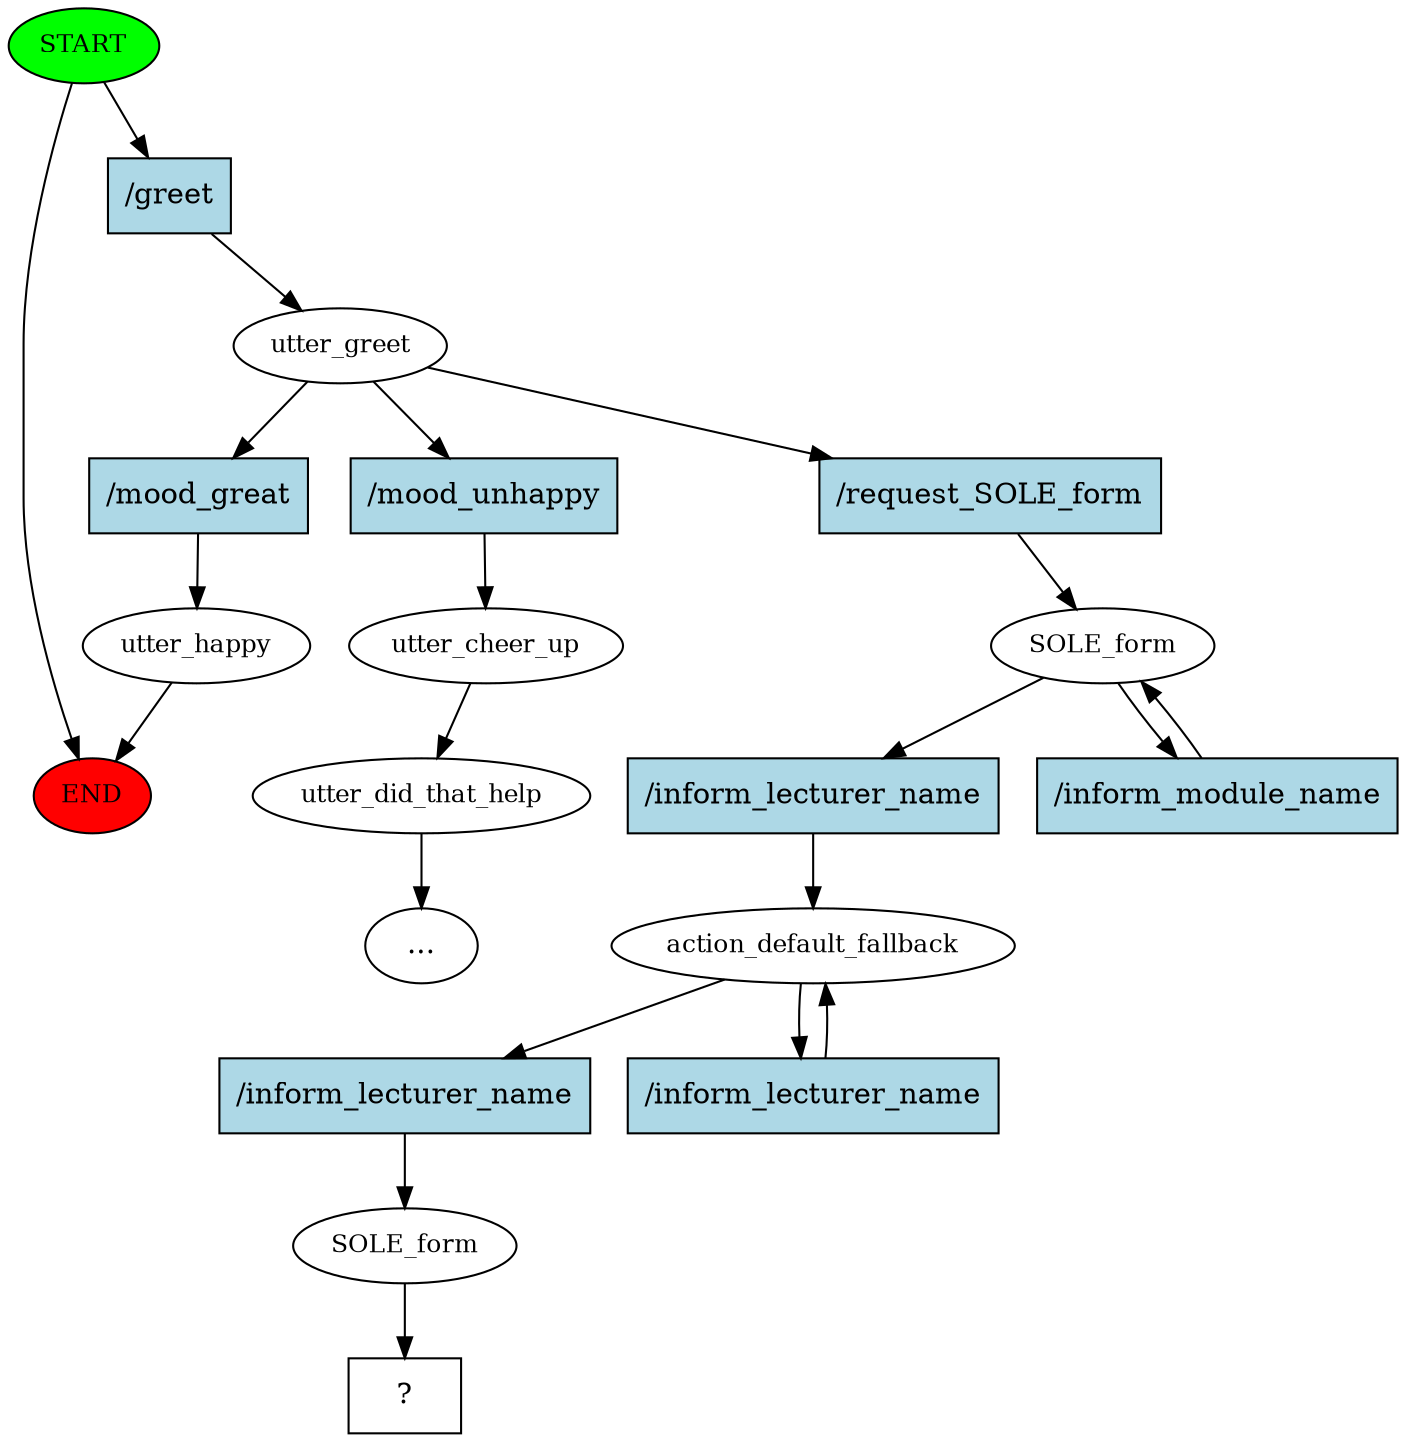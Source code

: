 digraph  {
0 [class="start active", fillcolor=green, fontsize=12, label=START, style=filled];
"-1" [class=end, fillcolor=red, fontsize=12, label=END, style=filled];
1 [class=active, fontsize=12, label=utter_greet];
2 [class="", fontsize=12, label=utter_happy];
4 [class="", fontsize=12, label=utter_cheer_up];
5 [class="", fontsize=12, label=utter_did_that_help];
"-4" [class=ellipsis, label="..."];
10 [class=active, fontsize=12, label=SOLE_form];
12 [class=active, fontsize=12, label=action_default_fallback];
14 [class=active, fontsize=12, label=SOLE_form];
15 [class="intent dashed active", label="  ?  ", shape=rect];
16 [class="intent active", fillcolor=lightblue, label="/greet", shape=rect, style=filled];
17 [class=intent, fillcolor=lightblue, label="/mood_great", shape=rect, style=filled];
18 [class=intent, fillcolor=lightblue, label="/mood_unhappy", shape=rect, style=filled];
19 [class="intent active", fillcolor=lightblue, label="/request_SOLE_form", shape=rect, style=filled];
20 [class="intent active", fillcolor=lightblue, label="/inform_lecturer_name", shape=rect, style=filled];
21 [class="intent active", fillcolor=lightblue, label="/inform_module_name", shape=rect, style=filled];
22 [class="intent active", fillcolor=lightblue, label="/inform_lecturer_name", shape=rect, style=filled];
23 [class="intent active", fillcolor=lightblue, label="/inform_lecturer_name", shape=rect, style=filled];
0 -> "-1"  [class="", key=NONE, label=""];
0 -> 16  [class=active, key=0];
1 -> 17  [class="", key=0];
1 -> 18  [class="", key=0];
1 -> 19  [class=active, key=0];
2 -> "-1"  [class="", key=NONE, label=""];
4 -> 5  [class="", key=NONE, label=""];
5 -> "-4"  [class="", key=NONE, label=""];
10 -> 20  [class=active, key=0];
10 -> 21  [class=active, key=0];
12 -> 22  [class=active, key=0];
12 -> 23  [class=active, key=0];
14 -> 15  [class=active, key=NONE, label=""];
16 -> 1  [class=active, key=0];
17 -> 2  [class="", key=0];
18 -> 4  [class="", key=0];
19 -> 10  [class=active, key=0];
20 -> 12  [class=active, key=0];
21 -> 10  [class=active, key=0];
22 -> 14  [class=active, key=0];
23 -> 12  [class=active, key=0];
}
